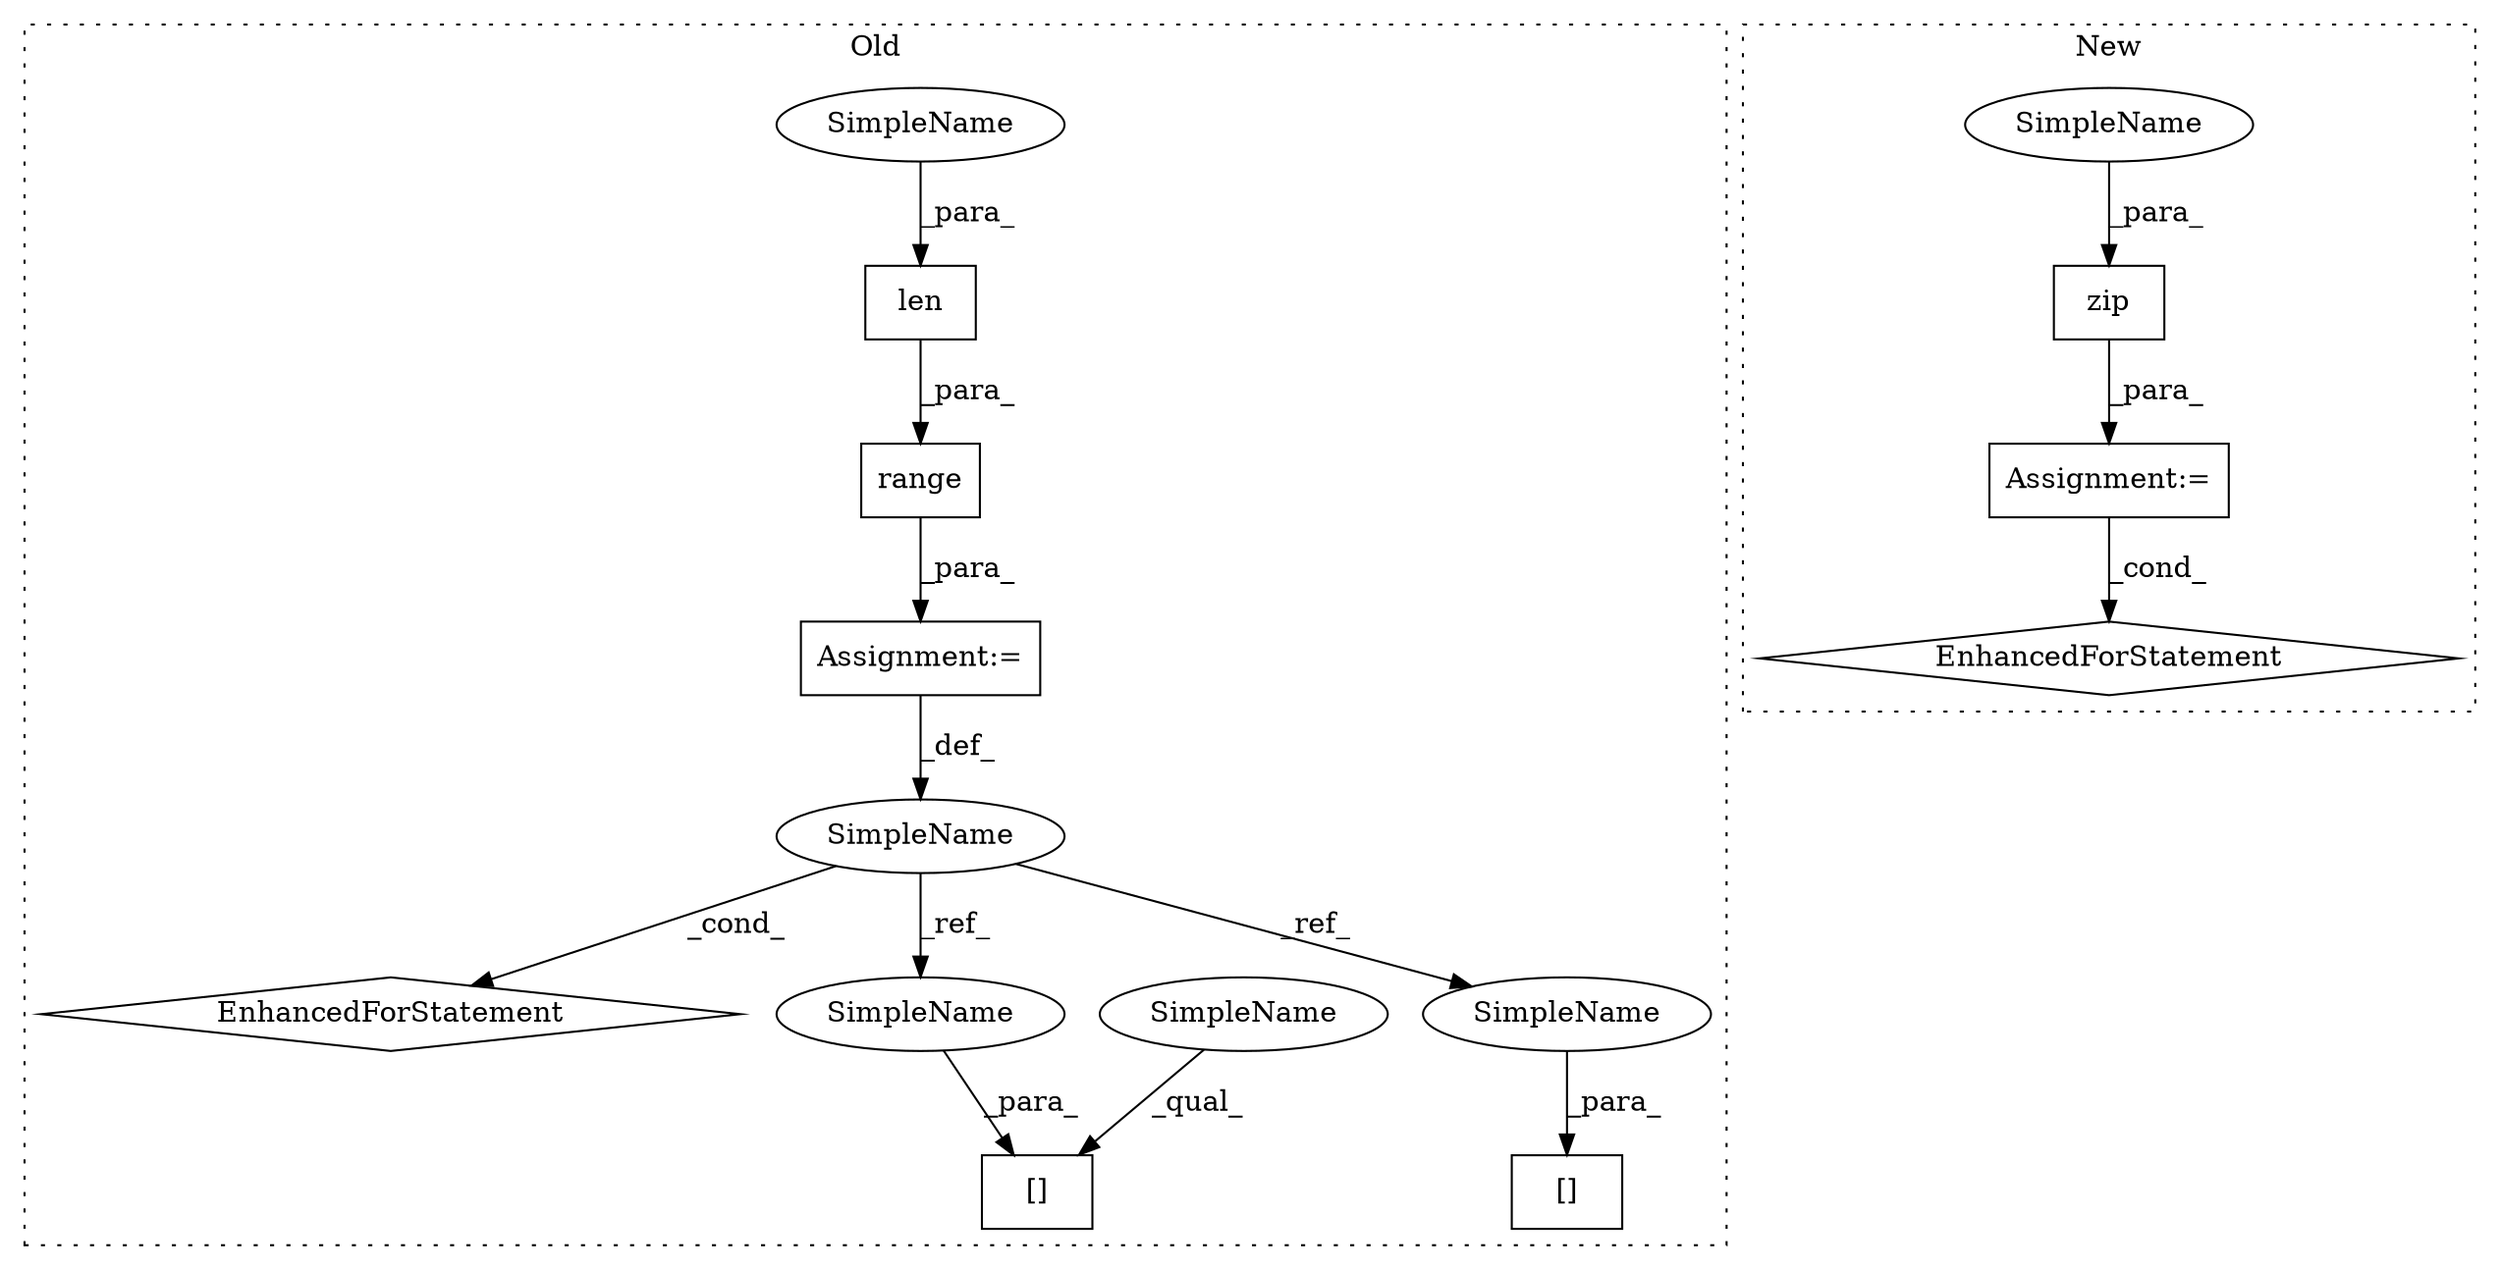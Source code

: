digraph G {
subgraph cluster0 {
1 [label="len" a="32" s="1781,1791" l="4,1" shape="box"];
4 [label="Assignment:=" a="7" s="1712,1793" l="53,2" shape="box"];
5 [label="range" a="32" s="1775,1792" l="6,1" shape="box"];
6 [label="[]" a="2" s="1864,1879" l="12,1" shape="box"];
7 [label="EnhancedForStatement" a="70" s="1712,1793" l="53,2" shape="diamond"];
8 [label="SimpleName" a="42" s="1769" l="3" shape="ellipse"];
10 [label="[]" a="2" s="1835,1845" l="7,1" shape="box"];
11 [label="SimpleName" a="42" s="1842" l="3" shape="ellipse"];
12 [label="SimpleName" a="42" s="1876" l="3" shape="ellipse"];
13 [label="SimpleName" a="42" s="1835" l="6" shape="ellipse"];
14 [label="SimpleName" a="42" s="1785" l="6" shape="ellipse"];
label = "Old";
style="dotted";
}
subgraph cluster1 {
2 [label="zip" a="32" s="1815,1849" l="4,1" shape="box"];
3 [label="Assignment:=" a="7" s="1712,1850" l="86,2" shape="box"];
9 [label="EnhancedForStatement" a="70" s="1712,1850" l="86,2" shape="diamond"];
15 [label="SimpleName" a="42" s="1819" l="6" shape="ellipse"];
label = "New";
style="dotted";
}
1 -> 5 [label="_para_"];
2 -> 3 [label="_para_"];
3 -> 9 [label="_cond_"];
4 -> 8 [label="_def_"];
5 -> 4 [label="_para_"];
8 -> 7 [label="_cond_"];
8 -> 11 [label="_ref_"];
8 -> 12 [label="_ref_"];
11 -> 10 [label="_para_"];
12 -> 6 [label="_para_"];
13 -> 10 [label="_qual_"];
14 -> 1 [label="_para_"];
15 -> 2 [label="_para_"];
}